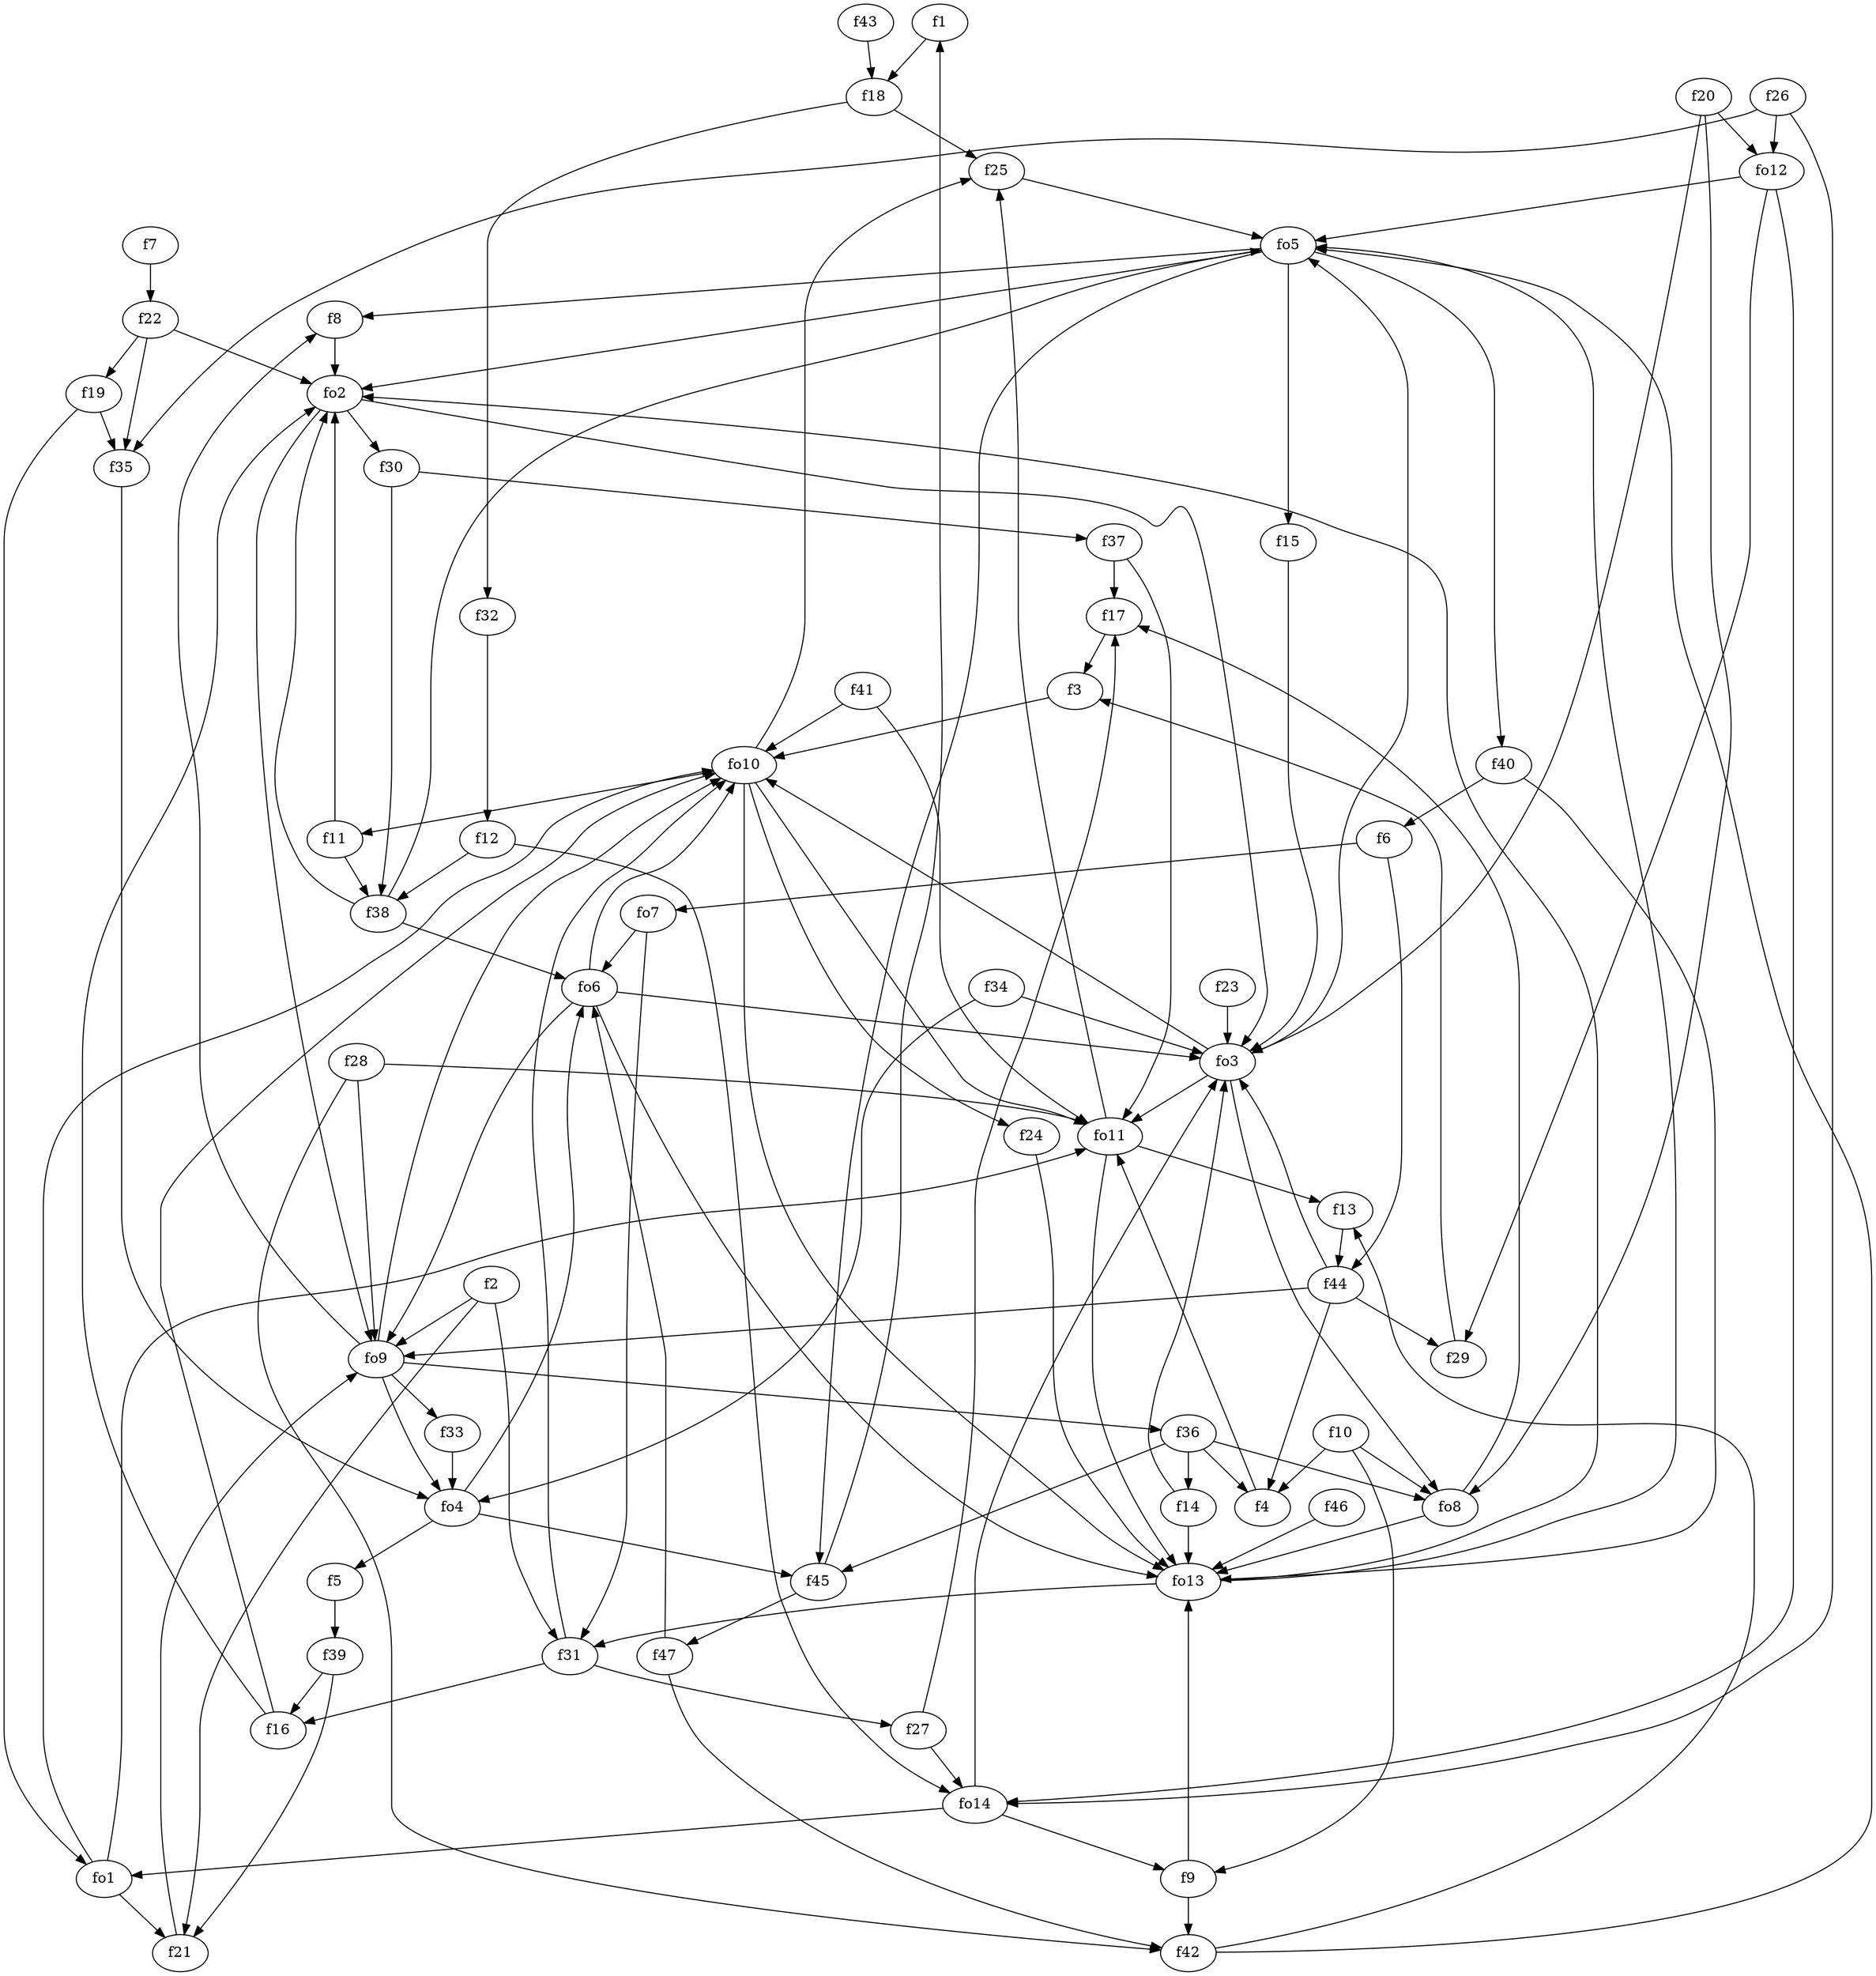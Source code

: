 strict digraph  {
f1;
f2;
f3;
f4;
f5;
f6;
f7;
f8;
f9;
f10;
f11;
f12;
f13;
f14;
f15;
f16;
f17;
f18;
f19;
f20;
f21;
f22;
f23;
f24;
f25;
f26;
f27;
f28;
f29;
f30;
f31;
f32;
f33;
f34;
f35;
f36;
f37;
f38;
f39;
f40;
f41;
f42;
f43;
f44;
f45;
f46;
f47;
fo1;
fo2;
fo3;
fo4;
fo5;
fo6;
fo7;
fo8;
fo9;
fo10;
fo11;
fo12;
fo13;
fo14;
f1 -> f18  [weight=2];
f2 -> fo9  [weight=2];
f2 -> f21  [weight=2];
f2 -> f31  [weight=2];
f3 -> fo10  [weight=2];
f4 -> fo11  [weight=2];
f5 -> f39  [weight=2];
f6 -> f44  [weight=2];
f6 -> fo7  [weight=2];
f7 -> f22  [weight=2];
f8 -> fo2  [weight=2];
f9 -> fo13  [weight=2];
f9 -> f42  [weight=2];
f10 -> fo8  [weight=2];
f10 -> f4  [weight=2];
f10 -> f9  [weight=2];
f11 -> f38  [weight=2];
f11 -> fo2  [weight=2];
f12 -> f38  [weight=2];
f12 -> fo14  [weight=2];
f13 -> f44  [weight=2];
f14 -> fo13  [weight=2];
f14 -> fo3  [weight=2];
f15 -> fo3  [weight=2];
f16 -> fo10  [weight=2];
f16 -> fo2  [weight=2];
f17 -> f3  [weight=2];
f18 -> f32  [weight=2];
f18 -> f25  [weight=2];
f19 -> f35  [weight=2];
f19 -> fo1  [weight=2];
f20 -> fo8  [weight=2];
f20 -> fo12  [weight=2];
f20 -> fo3  [weight=2];
f21 -> fo9  [weight=2];
f22 -> f19  [weight=2];
f22 -> f35  [weight=2];
f22 -> fo2  [weight=2];
f23 -> fo3  [weight=2];
f24 -> fo13  [weight=2];
f25 -> fo5  [weight=2];
f26 -> fo14  [weight=2];
f26 -> f35  [weight=2];
f26 -> fo12  [weight=2];
f27 -> fo14  [weight=2];
f27 -> f17  [weight=2];
f28 -> f42  [weight=2];
f28 -> fo9  [weight=2];
f28 -> fo11  [weight=2];
f29 -> f3  [weight=2];
f30 -> f38  [weight=2];
f30 -> f37  [weight=2];
f31 -> f16  [weight=2];
f31 -> fo10  [weight=2];
f31 -> f27  [weight=2];
f32 -> f12  [weight=2];
f33 -> fo4  [weight=2];
f34 -> fo3  [weight=2];
f34 -> fo4  [weight=2];
f35 -> fo4  [weight=2];
f36 -> f4  [weight=2];
f36 -> f14  [weight=2];
f36 -> fo8  [weight=2];
f36 -> f45  [weight=2];
f37 -> fo11  [weight=2];
f37 -> f17  [weight=2];
f38 -> fo2  [weight=2];
f38 -> fo6  [weight=2];
f38 -> fo5  [weight=2];
f39 -> f16  [weight=2];
f39 -> f21  [weight=2];
f40 -> f6  [weight=2];
f40 -> fo13  [weight=2];
f41 -> fo10  [weight=2];
f41 -> fo11  [weight=2];
f42 -> fo5  [weight=2];
f42 -> f13  [weight=2];
f43 -> f18  [weight=2];
f44 -> fo9  [weight=2];
f44 -> f29  [weight=2];
f44 -> f4  [weight=2];
f44 -> fo3  [weight=2];
f45 -> f47  [weight=2];
f45 -> f1  [weight=2];
f46 -> fo13  [weight=2];
f47 -> f42  [weight=2];
f47 -> fo6  [weight=2];
fo1 -> fo10  [weight=2];
fo1 -> f21  [weight=2];
fo1 -> fo11  [weight=2];
fo2 -> fo9  [weight=2];
fo2 -> fo3  [weight=2];
fo2 -> f30  [weight=2];
fo3 -> fo11  [weight=2];
fo3 -> fo8  [weight=2];
fo3 -> fo10  [weight=2];
fo3 -> fo5  [weight=2];
fo4 -> f45  [weight=2];
fo4 -> f5  [weight=2];
fo4 -> fo6  [weight=2];
fo5 -> f15  [weight=2];
fo5 -> f40  [weight=2];
fo5 -> f8  [weight=2];
fo5 -> fo2  [weight=2];
fo5 -> f45  [weight=2];
fo6 -> fo13  [weight=2];
fo6 -> fo10  [weight=2];
fo6 -> fo9  [weight=2];
fo6 -> fo3  [weight=2];
fo7 -> fo6  [weight=2];
fo7 -> f31  [weight=2];
fo8 -> fo13  [weight=2];
fo8 -> f17  [weight=2];
fo9 -> f33  [weight=2];
fo9 -> fo4  [weight=2];
fo9 -> f36  [weight=2];
fo9 -> f8  [weight=2];
fo9 -> fo10  [weight=2];
fo10 -> f11  [weight=2];
fo10 -> f25  [weight=2];
fo10 -> fo13  [weight=2];
fo10 -> fo11  [weight=2];
fo10 -> f24  [weight=2];
fo11 -> f25  [weight=2];
fo11 -> f13  [weight=2];
fo11 -> fo13  [weight=2];
fo12 -> fo14  [weight=2];
fo12 -> f29  [weight=2];
fo12 -> fo5  [weight=2];
fo13 -> fo2  [weight=2];
fo13 -> fo5  [weight=2];
fo13 -> f31  [weight=2];
fo14 -> fo1  [weight=2];
fo14 -> fo3  [weight=2];
fo14 -> f9  [weight=2];
}
